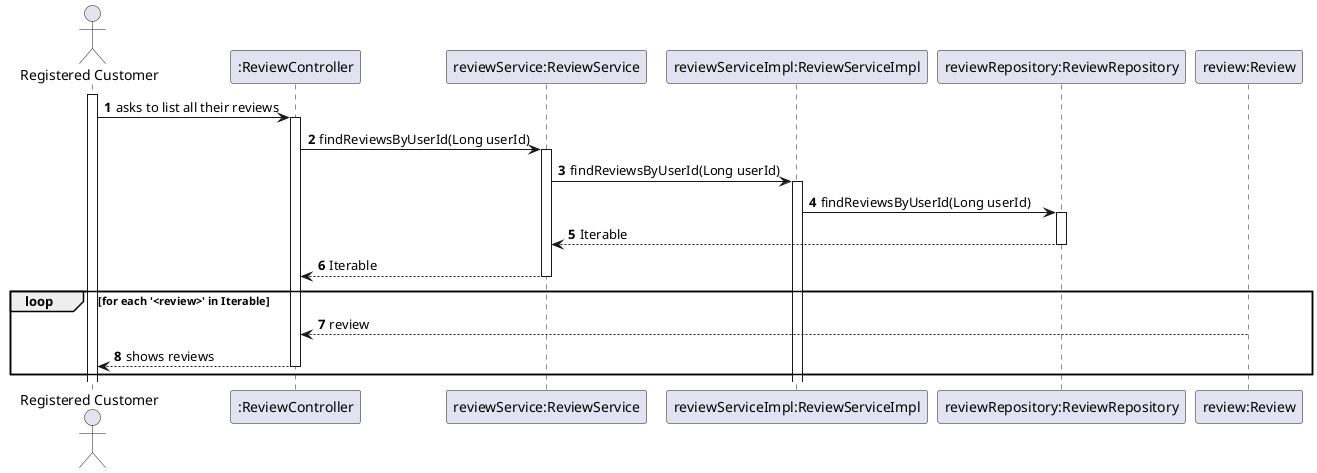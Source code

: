 @startuml
'https://plantuml.com/sequence-diagram

autoactivate on
autonumber

actor "Registered Customer" as User
participant ":ReviewController" as Ctrl
participant "reviewService:ReviewService" as Service
participant "reviewServiceImpl:ReviewServiceImpl" as Impl
participant "reviewRepository:ReviewRepository" as Repo
participant "review:Review" as Review

activate User

User -> Ctrl: asks to list all their reviews
Ctrl -> Service: findReviewsByUserId(Long userId)
Service -> Impl: findReviewsByUserId(Long userId)
Impl -> Repo : findReviewsByUserId(Long userId)
Repo --> Service: Iterable
Service --> Ctrl: Iterable
loop for each '<review>' in Iterable
    Review --> Ctrl: review
    Ctrl --> User: shows reviews
end loop

@enduml